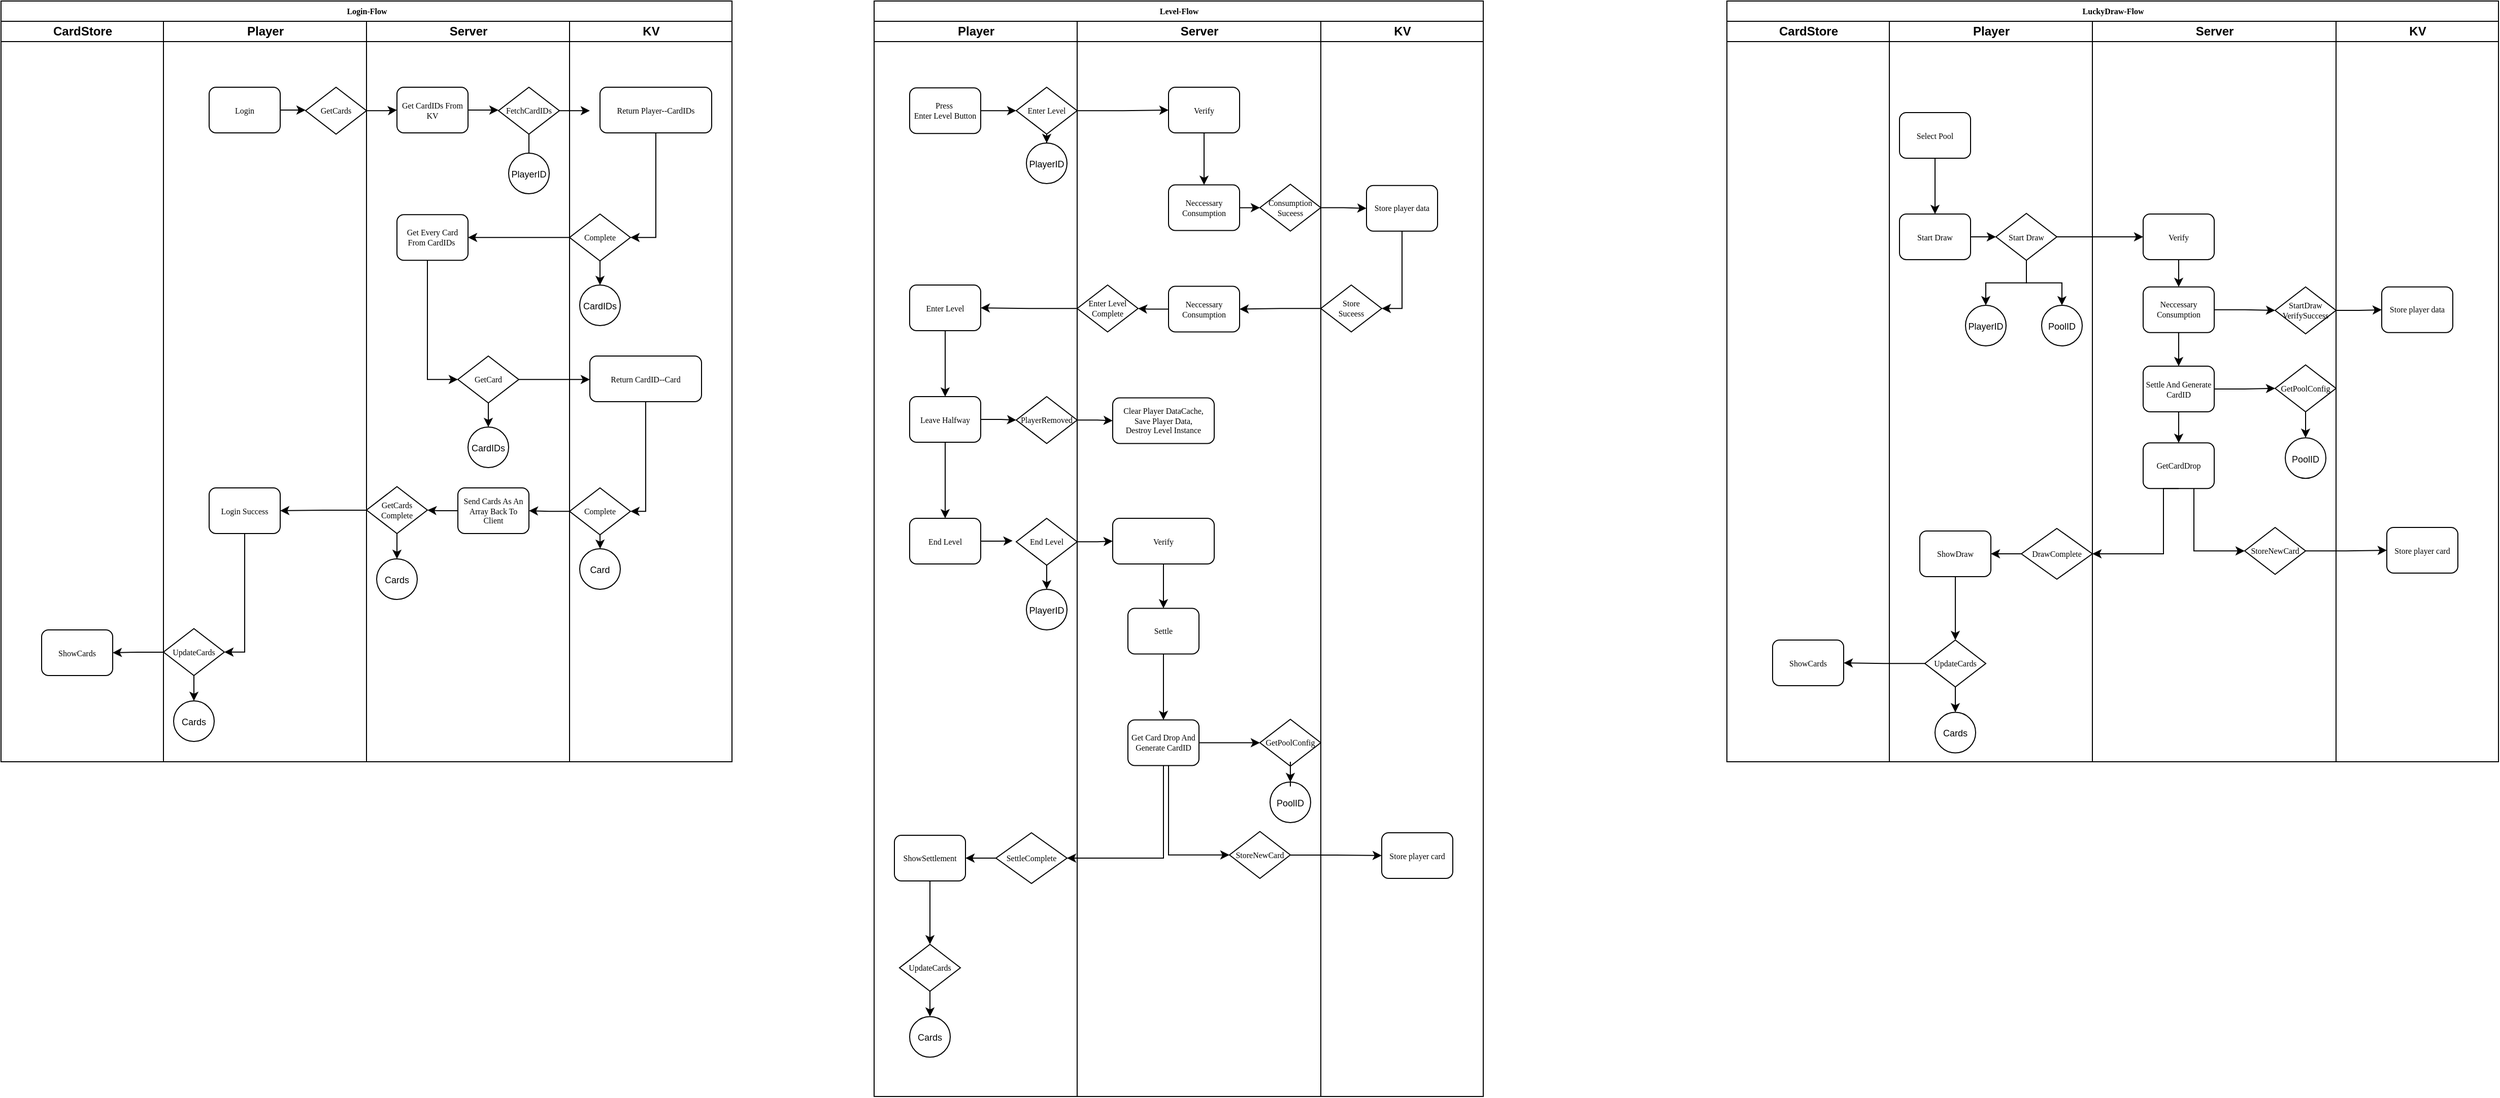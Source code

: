 <mxfile version="26.0.6">
  <diagram name="Page-1" id="74e2e168-ea6b-b213-b513-2b3c1d86103e">
    <mxGraphModel dx="1077" dy="588" grid="1" gridSize="10" guides="1" tooltips="1" connect="1" arrows="1" fold="1" page="1" pageScale="1" pageWidth="1100" pageHeight="850" background="none" math="0" shadow="0">
      <root>
        <mxCell id="0" />
        <mxCell id="1" parent="0" />
        <mxCell id="77e6c97f196da883-1" value="Login-Flow" style="swimlane;html=1;childLayout=stackLayout;startSize=20;rounded=0;shadow=0;labelBackgroundColor=none;strokeWidth=1;fontFamily=Verdana;fontSize=8;align=center;" parent="1" vertex="1">
          <mxGeometry x="60" y="60" width="720" height="750" as="geometry" />
        </mxCell>
        <mxCell id="77e6c97f196da883-2" value="CardStore" style="swimlane;startSize=20;fontColor=default;html=1;" parent="77e6c97f196da883-1" vertex="1">
          <mxGeometry y="20" width="160" height="730" as="geometry" />
        </mxCell>
        <mxCell id="I38uoZIhNBEOroFiXY-z-62" value="ShowCards" style="rounded=1;whiteSpace=wrap;html=1;shadow=0;labelBackgroundColor=none;strokeWidth=1;fontFamily=Verdana;fontSize=8;align=center;" parent="77e6c97f196da883-2" vertex="1">
          <mxGeometry x="40" y="600" width="70" height="45" as="geometry" />
        </mxCell>
        <mxCell id="77e6c97f196da883-3" value="Player" style="swimlane;html=1;startSize=20;" parent="77e6c97f196da883-1" vertex="1">
          <mxGeometry x="160" y="20" width="200" height="730" as="geometry" />
        </mxCell>
        <mxCell id="I38uoZIhNBEOroFiXY-z-10" value="Login" style="rounded=1;whiteSpace=wrap;html=1;shadow=0;labelBackgroundColor=none;strokeWidth=1;fontFamily=Verdana;fontSize=8;align=center;" parent="77e6c97f196da883-3" vertex="1">
          <mxGeometry x="45" y="65" width="70" height="45" as="geometry" />
        </mxCell>
        <mxCell id="I38uoZIhNBEOroFiXY-z-11" style="edgeStyle=orthogonalEdgeStyle;rounded=0;orthogonalLoop=1;jettySize=auto;html=1;entryX=0;entryY=0.5;entryDx=0;entryDy=0;exitX=1;exitY=0.5;exitDx=0;exitDy=0;" parent="77e6c97f196da883-3" source="I38uoZIhNBEOroFiXY-z-10" edge="1">
          <mxGeometry relative="1" as="geometry">
            <mxPoint x="140" y="87.21" as="targetPoint" />
            <mxPoint x="45" y="87.21" as="sourcePoint" />
          </mxGeometry>
        </mxCell>
        <mxCell id="I38uoZIhNBEOroFiXY-z-13" value="GetCards" style="rhombus;whiteSpace=wrap;html=1;rounded=0;shadow=0;labelBackgroundColor=none;strokeWidth=1;fontFamily=Verdana;fontSize=8;align=center;" parent="77e6c97f196da883-3" vertex="1">
          <mxGeometry x="140" y="65" width="60" height="46.25" as="geometry" />
        </mxCell>
        <mxCell id="I38uoZIhNBEOroFiXY-z-59" style="edgeStyle=orthogonalEdgeStyle;rounded=0;orthogonalLoop=1;jettySize=auto;html=1;entryX=1;entryY=0.5;entryDx=0;entryDy=0;" parent="77e6c97f196da883-3" source="I38uoZIhNBEOroFiXY-z-52" target="I38uoZIhNBEOroFiXY-z-58" edge="1">
          <mxGeometry relative="1" as="geometry" />
        </mxCell>
        <mxCell id="I38uoZIhNBEOroFiXY-z-52" value="Login Success" style="rounded=1;whiteSpace=wrap;html=1;shadow=0;labelBackgroundColor=none;strokeWidth=1;fontFamily=Verdana;fontSize=8;align=center;" parent="77e6c97f196da883-3" vertex="1">
          <mxGeometry x="45" y="460" width="70" height="45" as="geometry" />
        </mxCell>
        <mxCell id="I38uoZIhNBEOroFiXY-z-57" value="&lt;font style=&quot;font-size: 9px;&quot;&gt;Cards&lt;/font&gt;" style="ellipse;whiteSpace=wrap;html=1;aspect=fixed;" parent="77e6c97f196da883-3" vertex="1">
          <mxGeometry x="10" y="670" width="40" height="40" as="geometry" />
        </mxCell>
        <mxCell id="I38uoZIhNBEOroFiXY-z-60" style="edgeStyle=orthogonalEdgeStyle;rounded=0;orthogonalLoop=1;jettySize=auto;html=1;entryX=0.5;entryY=0;entryDx=0;entryDy=0;" parent="77e6c97f196da883-3" source="I38uoZIhNBEOroFiXY-z-58" target="I38uoZIhNBEOroFiXY-z-57" edge="1">
          <mxGeometry relative="1" as="geometry" />
        </mxCell>
        <mxCell id="I38uoZIhNBEOroFiXY-z-58" value="UpdateCards" style="rhombus;whiteSpace=wrap;html=1;rounded=0;shadow=0;labelBackgroundColor=none;strokeWidth=1;fontFamily=Verdana;fontSize=8;align=center;" parent="77e6c97f196da883-3" vertex="1">
          <mxGeometry y="598.75" width="60" height="46.25" as="geometry" />
        </mxCell>
        <mxCell id="77e6c97f196da883-4" value="Server" style="swimlane;html=1;startSize=20;" parent="77e6c97f196da883-1" vertex="1">
          <mxGeometry x="360" y="20" width="200" height="730" as="geometry" />
        </mxCell>
        <mxCell id="I38uoZIhNBEOroFiXY-z-16" style="edgeStyle=orthogonalEdgeStyle;rounded=0;orthogonalLoop=1;jettySize=auto;html=1;exitX=1;exitY=0.5;exitDx=0;exitDy=0;entryX=0;entryY=0.5;entryDx=0;entryDy=0;" parent="77e6c97f196da883-4" source="77e6c97f196da883-8" target="I38uoZIhNBEOroFiXY-z-17" edge="1">
          <mxGeometry relative="1" as="geometry">
            <mxPoint x="150" y="87.286" as="targetPoint" />
          </mxGeometry>
        </mxCell>
        <mxCell id="77e6c97f196da883-8" value="Get CardIDs From KV" style="rounded=1;whiteSpace=wrap;html=1;shadow=0;labelBackgroundColor=none;strokeWidth=1;fontFamily=Verdana;fontSize=8;align=center;" parent="77e6c97f196da883-4" vertex="1">
          <mxGeometry x="30" y="65" width="70" height="45" as="geometry" />
        </mxCell>
        <mxCell id="I38uoZIhNBEOroFiXY-z-18" style="edgeStyle=orthogonalEdgeStyle;rounded=0;orthogonalLoop=1;jettySize=auto;html=1;" parent="77e6c97f196da883-4" source="I38uoZIhNBEOroFiXY-z-17" edge="1">
          <mxGeometry relative="1" as="geometry">
            <mxPoint x="220" y="88.125" as="targetPoint" />
          </mxGeometry>
        </mxCell>
        <mxCell id="I38uoZIhNBEOroFiXY-z-25" style="edgeStyle=orthogonalEdgeStyle;rounded=0;orthogonalLoop=1;jettySize=auto;html=1;entryX=0.5;entryY=0;entryDx=0;entryDy=0;" parent="77e6c97f196da883-4" source="I38uoZIhNBEOroFiXY-z-17" target="I38uoZIhNBEOroFiXY-z-26" edge="1">
          <mxGeometry relative="1" as="geometry">
            <mxPoint x="160" y="140" as="targetPoint" />
            <Array as="points">
              <mxPoint x="160" y="140" />
            </Array>
          </mxGeometry>
        </mxCell>
        <mxCell id="I38uoZIhNBEOroFiXY-z-17" value="FetchCardIDs" style="rhombus;whiteSpace=wrap;html=1;rounded=0;shadow=0;labelBackgroundColor=none;strokeWidth=1;fontFamily=Verdana;fontSize=8;align=center;" parent="77e6c97f196da883-4" vertex="1">
          <mxGeometry x="130" y="65" width="60" height="46.25" as="geometry" />
        </mxCell>
        <mxCell id="I38uoZIhNBEOroFiXY-z-26" value="&lt;font style=&quot;font-size: 9px;&quot;&gt;PlayerID&lt;/font&gt;" style="ellipse;whiteSpace=wrap;html=1;aspect=fixed;" parent="77e6c97f196da883-4" vertex="1">
          <mxGeometry x="140" y="130" width="40" height="40" as="geometry" />
        </mxCell>
        <mxCell id="I38uoZIhNBEOroFiXY-z-32" style="edgeStyle=orthogonalEdgeStyle;rounded=0;orthogonalLoop=1;jettySize=auto;html=1;entryX=0;entryY=0.5;entryDx=0;entryDy=0;" parent="77e6c97f196da883-4" source="I38uoZIhNBEOroFiXY-z-28" target="I38uoZIhNBEOroFiXY-z-33" edge="1">
          <mxGeometry relative="1" as="geometry">
            <mxPoint x="60" y="310" as="targetPoint" />
            <Array as="points">
              <mxPoint x="60" y="353" />
            </Array>
          </mxGeometry>
        </mxCell>
        <mxCell id="I38uoZIhNBEOroFiXY-z-28" value="Get Every Card From CardIDs&amp;nbsp;" style="rounded=1;whiteSpace=wrap;html=1;shadow=0;labelBackgroundColor=none;strokeWidth=1;fontFamily=Verdana;fontSize=8;align=center;" parent="77e6c97f196da883-4" vertex="1">
          <mxGeometry x="30" y="190.63" width="70" height="45" as="geometry" />
        </mxCell>
        <mxCell id="I38uoZIhNBEOroFiXY-z-40" style="edgeStyle=orthogonalEdgeStyle;rounded=0;orthogonalLoop=1;jettySize=auto;html=1;" parent="77e6c97f196da883-4" source="I38uoZIhNBEOroFiXY-z-33" target="I38uoZIhNBEOroFiXY-z-34" edge="1">
          <mxGeometry relative="1" as="geometry" />
        </mxCell>
        <mxCell id="I38uoZIhNBEOroFiXY-z-41" style="edgeStyle=orthogonalEdgeStyle;rounded=0;orthogonalLoop=1;jettySize=auto;html=1;" parent="77e6c97f196da883-4" source="I38uoZIhNBEOroFiXY-z-33" edge="1">
          <mxGeometry relative="1" as="geometry">
            <mxPoint x="220" y="353.125" as="targetPoint" />
          </mxGeometry>
        </mxCell>
        <mxCell id="I38uoZIhNBEOroFiXY-z-33" value="GetCard" style="rhombus;whiteSpace=wrap;html=1;rounded=0;shadow=0;labelBackgroundColor=none;strokeWidth=1;fontFamily=Verdana;fontSize=8;align=center;" parent="77e6c97f196da883-4" vertex="1">
          <mxGeometry x="90" y="330" width="60" height="46.25" as="geometry" />
        </mxCell>
        <mxCell id="I38uoZIhNBEOroFiXY-z-34" value="&lt;font style=&quot;font-size: 9px;&quot;&gt;CardIDs&lt;/font&gt;" style="ellipse;whiteSpace=wrap;html=1;aspect=fixed;" parent="77e6c97f196da883-4" vertex="1">
          <mxGeometry x="100" y="400" width="40" height="40" as="geometry" />
        </mxCell>
        <mxCell id="I38uoZIhNBEOroFiXY-z-49" style="edgeStyle=orthogonalEdgeStyle;rounded=0;orthogonalLoop=1;jettySize=auto;html=1;entryX=1;entryY=0.5;entryDx=0;entryDy=0;" parent="77e6c97f196da883-4" source="I38uoZIhNBEOroFiXY-z-48" target="I38uoZIhNBEOroFiXY-z-50" edge="1">
          <mxGeometry relative="1" as="geometry">
            <mxPoint x="50" y="482.5" as="targetPoint" />
          </mxGeometry>
        </mxCell>
        <mxCell id="I38uoZIhNBEOroFiXY-z-48" value="Send Cards As An Array Back To Client" style="rounded=1;whiteSpace=wrap;html=1;shadow=0;labelBackgroundColor=none;strokeWidth=1;fontFamily=Verdana;fontSize=8;align=center;" parent="77e6c97f196da883-4" vertex="1">
          <mxGeometry x="90" y="460" width="70" height="45" as="geometry" />
        </mxCell>
        <mxCell id="I38uoZIhNBEOroFiXY-z-53" style="edgeStyle=orthogonalEdgeStyle;rounded=0;orthogonalLoop=1;jettySize=auto;html=1;" parent="77e6c97f196da883-4" source="I38uoZIhNBEOroFiXY-z-50" edge="1">
          <mxGeometry relative="1" as="geometry">
            <mxPoint x="30" y="530" as="targetPoint" />
          </mxGeometry>
        </mxCell>
        <mxCell id="I38uoZIhNBEOroFiXY-z-50" value="GetCards&lt;div&gt;Complete&lt;/div&gt;" style="rhombus;whiteSpace=wrap;html=1;rounded=0;shadow=0;labelBackgroundColor=none;strokeWidth=1;fontFamily=Verdana;fontSize=8;align=center;" parent="77e6c97f196da883-4" vertex="1">
          <mxGeometry y="458.75" width="60" height="46.25" as="geometry" />
        </mxCell>
        <mxCell id="I38uoZIhNBEOroFiXY-z-55" value="&lt;font style=&quot;font-size: 9px;&quot;&gt;Cards&lt;/font&gt;" style="ellipse;whiteSpace=wrap;html=1;aspect=fixed;" parent="77e6c97f196da883-4" vertex="1">
          <mxGeometry x="10" y="530" width="40" height="40" as="geometry" />
        </mxCell>
        <mxCell id="77e6c97f196da883-5" value="KV" style="swimlane;html=1;startSize=20;" parent="77e6c97f196da883-1" vertex="1">
          <mxGeometry x="560" y="20" width="160" height="730" as="geometry" />
        </mxCell>
        <mxCell id="I38uoZIhNBEOroFiXY-z-23" style="edgeStyle=orthogonalEdgeStyle;rounded=0;orthogonalLoop=1;jettySize=auto;html=1;entryX=1;entryY=0.5;entryDx=0;entryDy=0;" parent="77e6c97f196da883-5" source="I38uoZIhNBEOroFiXY-z-19" target="I38uoZIhNBEOroFiXY-z-22" edge="1">
          <mxGeometry relative="1" as="geometry" />
        </mxCell>
        <mxCell id="I38uoZIhNBEOroFiXY-z-19" value="Return Player--CardIDs" style="rounded=1;whiteSpace=wrap;html=1;shadow=0;labelBackgroundColor=none;strokeWidth=1;fontFamily=Verdana;fontSize=8;align=center;" parent="77e6c97f196da883-5" vertex="1">
          <mxGeometry x="30" y="65" width="110" height="45" as="geometry" />
        </mxCell>
        <mxCell id="I38uoZIhNBEOroFiXY-z-31" style="edgeStyle=orthogonalEdgeStyle;rounded=0;orthogonalLoop=1;jettySize=auto;html=1;entryX=0.5;entryY=0;entryDx=0;entryDy=0;" parent="77e6c97f196da883-5" source="I38uoZIhNBEOroFiXY-z-22" target="I38uoZIhNBEOroFiXY-z-30" edge="1">
          <mxGeometry relative="1" as="geometry" />
        </mxCell>
        <mxCell id="I38uoZIhNBEOroFiXY-z-22" value="Complete" style="rhombus;whiteSpace=wrap;html=1;rounded=0;shadow=0;labelBackgroundColor=none;strokeWidth=1;fontFamily=Verdana;fontSize=8;align=center;" parent="77e6c97f196da883-5" vertex="1">
          <mxGeometry y="190" width="60" height="46.25" as="geometry" />
        </mxCell>
        <mxCell id="I38uoZIhNBEOroFiXY-z-30" value="&lt;font style=&quot;font-size: 9px;&quot;&gt;CardIDs&lt;/font&gt;" style="ellipse;whiteSpace=wrap;html=1;aspect=fixed;" parent="77e6c97f196da883-5" vertex="1">
          <mxGeometry x="10" y="260" width="40" height="40" as="geometry" />
        </mxCell>
        <mxCell id="I38uoZIhNBEOroFiXY-z-43" style="edgeStyle=orthogonalEdgeStyle;rounded=0;orthogonalLoop=1;jettySize=auto;html=1;entryX=1;entryY=0.5;entryDx=0;entryDy=0;" parent="77e6c97f196da883-5" source="I38uoZIhNBEOroFiXY-z-42" target="I38uoZIhNBEOroFiXY-z-44" edge="1">
          <mxGeometry relative="1" as="geometry">
            <mxPoint x="75" y="490" as="targetPoint" />
            <Array as="points">
              <mxPoint x="75" y="483" />
            </Array>
          </mxGeometry>
        </mxCell>
        <mxCell id="I38uoZIhNBEOroFiXY-z-42" value="Return CardID--Card" style="rounded=1;whiteSpace=wrap;html=1;shadow=0;labelBackgroundColor=none;strokeWidth=1;fontFamily=Verdana;fontSize=8;align=center;" parent="77e6c97f196da883-5" vertex="1">
          <mxGeometry x="20" y="330" width="110" height="45" as="geometry" />
        </mxCell>
        <mxCell id="I38uoZIhNBEOroFiXY-z-45" style="edgeStyle=orthogonalEdgeStyle;rounded=0;orthogonalLoop=1;jettySize=auto;html=1;exitX=0.5;exitY=1;exitDx=0;exitDy=0;" parent="77e6c97f196da883-5" source="I38uoZIhNBEOroFiXY-z-44" edge="1">
          <mxGeometry relative="1" as="geometry">
            <mxPoint x="30.143" y="520" as="targetPoint" />
          </mxGeometry>
        </mxCell>
        <mxCell id="I38uoZIhNBEOroFiXY-z-44" value="Complete" style="rhombus;whiteSpace=wrap;html=1;rounded=0;shadow=0;labelBackgroundColor=none;strokeWidth=1;fontFamily=Verdana;fontSize=8;align=center;" parent="77e6c97f196da883-5" vertex="1">
          <mxGeometry y="460" width="60" height="46.25" as="geometry" />
        </mxCell>
        <mxCell id="I38uoZIhNBEOroFiXY-z-46" value="&lt;font style=&quot;font-size: 9px;&quot;&gt;Card&lt;/font&gt;" style="ellipse;whiteSpace=wrap;html=1;aspect=fixed;" parent="77e6c97f196da883-5" vertex="1">
          <mxGeometry x="10" y="520" width="40" height="40" as="geometry" />
        </mxCell>
        <mxCell id="I38uoZIhNBEOroFiXY-z-14" style="edgeStyle=orthogonalEdgeStyle;rounded=0;orthogonalLoop=1;jettySize=auto;html=1;entryX=0;entryY=0.5;entryDx=0;entryDy=0;" parent="77e6c97f196da883-1" source="I38uoZIhNBEOroFiXY-z-13" target="77e6c97f196da883-8" edge="1">
          <mxGeometry relative="1" as="geometry" />
        </mxCell>
        <mxCell id="I38uoZIhNBEOroFiXY-z-29" style="edgeStyle=orthogonalEdgeStyle;rounded=0;orthogonalLoop=1;jettySize=auto;html=1;entryX=1;entryY=0.5;entryDx=0;entryDy=0;" parent="77e6c97f196da883-1" source="I38uoZIhNBEOroFiXY-z-22" target="I38uoZIhNBEOroFiXY-z-28" edge="1">
          <mxGeometry relative="1" as="geometry" />
        </mxCell>
        <mxCell id="I38uoZIhNBEOroFiXY-z-47" style="edgeStyle=orthogonalEdgeStyle;rounded=0;orthogonalLoop=1;jettySize=auto;html=1;entryX=1;entryY=0.5;entryDx=0;entryDy=0;" parent="77e6c97f196da883-1" source="I38uoZIhNBEOroFiXY-z-44" target="I38uoZIhNBEOroFiXY-z-48" edge="1">
          <mxGeometry relative="1" as="geometry">
            <mxPoint x="520" y="503" as="targetPoint" />
          </mxGeometry>
        </mxCell>
        <mxCell id="I38uoZIhNBEOroFiXY-z-51" style="edgeStyle=orthogonalEdgeStyle;rounded=0;orthogonalLoop=1;jettySize=auto;html=1;entryX=1;entryY=0.5;entryDx=0;entryDy=0;" parent="77e6c97f196da883-1" source="I38uoZIhNBEOroFiXY-z-50" target="I38uoZIhNBEOroFiXY-z-52" edge="1">
          <mxGeometry relative="1" as="geometry">
            <mxPoint x="280" y="501.875" as="targetPoint" />
          </mxGeometry>
        </mxCell>
        <mxCell id="I38uoZIhNBEOroFiXY-z-64" style="edgeStyle=orthogonalEdgeStyle;rounded=0;orthogonalLoop=1;jettySize=auto;html=1;entryX=1;entryY=0.5;entryDx=0;entryDy=0;" parent="77e6c97f196da883-1" source="I38uoZIhNBEOroFiXY-z-58" target="I38uoZIhNBEOroFiXY-z-62" edge="1">
          <mxGeometry relative="1" as="geometry" />
        </mxCell>
        <mxCell id="I38uoZIhNBEOroFiXY-z-147" value="Level-Flow" style="swimlane;html=1;childLayout=stackLayout;startSize=20;rounded=0;shadow=0;labelBackgroundColor=none;strokeWidth=1;fontFamily=Verdana;fontSize=8;align=center;" parent="1" vertex="1">
          <mxGeometry x="920" y="60" width="600" height="1080" as="geometry" />
        </mxCell>
        <mxCell id="I38uoZIhNBEOroFiXY-z-150" value="Player" style="swimlane;html=1;startSize=20;" parent="I38uoZIhNBEOroFiXY-z-147" vertex="1">
          <mxGeometry y="20" width="200" height="1060" as="geometry" />
        </mxCell>
        <mxCell id="I38uoZIhNBEOroFiXY-z-151" value="Press&amp;nbsp;&lt;div&gt;Enter Level Button&lt;/div&gt;" style="rounded=1;whiteSpace=wrap;html=1;shadow=0;labelBackgroundColor=none;strokeWidth=1;fontFamily=Verdana;fontSize=8;align=center;" parent="I38uoZIhNBEOroFiXY-z-150" vertex="1">
          <mxGeometry x="35" y="65.63" width="70" height="45" as="geometry" />
        </mxCell>
        <mxCell id="I38uoZIhNBEOroFiXY-z-152" style="edgeStyle=orthogonalEdgeStyle;rounded=0;orthogonalLoop=1;jettySize=auto;html=1;entryX=0;entryY=0.5;entryDx=0;entryDy=0;exitX=1;exitY=0.5;exitDx=0;exitDy=0;" parent="I38uoZIhNBEOroFiXY-z-150" source="I38uoZIhNBEOroFiXY-z-151" edge="1">
          <mxGeometry relative="1" as="geometry">
            <mxPoint x="140" y="87.21" as="targetPoint" />
            <mxPoint x="45" y="87.21" as="sourcePoint" />
          </mxGeometry>
        </mxCell>
        <mxCell id="I38uoZIhNBEOroFiXY-z-153" style="edgeStyle=orthogonalEdgeStyle;rounded=0;orthogonalLoop=1;jettySize=auto;html=1;entryX=0.5;entryY=0;entryDx=0;entryDy=0;" parent="I38uoZIhNBEOroFiXY-z-150" source="I38uoZIhNBEOroFiXY-z-154" target="I38uoZIhNBEOroFiXY-z-160" edge="1">
          <mxGeometry relative="1" as="geometry" />
        </mxCell>
        <mxCell id="I38uoZIhNBEOroFiXY-z-154" value="Enter Level" style="rhombus;whiteSpace=wrap;html=1;rounded=0;shadow=0;labelBackgroundColor=none;strokeWidth=1;fontFamily=Verdana;fontSize=8;align=center;" parent="I38uoZIhNBEOroFiXY-z-150" vertex="1">
          <mxGeometry x="140" y="65" width="60" height="46.25" as="geometry" />
        </mxCell>
        <mxCell id="I38uoZIhNBEOroFiXY-z-160" value="&lt;font style=&quot;font-size: 9px;&quot;&gt;PlayerID&lt;/font&gt;" style="ellipse;whiteSpace=wrap;html=1;aspect=fixed;" parent="I38uoZIhNBEOroFiXY-z-150" vertex="1">
          <mxGeometry x="150" y="120" width="40" height="40" as="geometry" />
        </mxCell>
        <mxCell id="I38uoZIhNBEOroFiXY-z-201" style="edgeStyle=orthogonalEdgeStyle;rounded=0;orthogonalLoop=1;jettySize=auto;html=1;entryX=1;entryY=0.5;entryDx=0;entryDy=0;" parent="I38uoZIhNBEOroFiXY-z-150" source="I38uoZIhNBEOroFiXY-z-199" target="I38uoZIhNBEOroFiXY-z-202" edge="1">
          <mxGeometry relative="1" as="geometry">
            <mxPoint x="90" y="715" as="targetPoint" />
          </mxGeometry>
        </mxCell>
        <mxCell id="I38uoZIhNBEOroFiXY-z-199" value="SettleComplete" style="rhombus;whiteSpace=wrap;html=1;rounded=0;shadow=0;labelBackgroundColor=none;strokeWidth=1;fontFamily=Verdana;fontSize=8;align=center;" parent="I38uoZIhNBEOroFiXY-z-150" vertex="1">
          <mxGeometry x="120" y="800" width="70" height="50" as="geometry" />
        </mxCell>
        <mxCell id="I38uoZIhNBEOroFiXY-z-225" style="edgeStyle=orthogonalEdgeStyle;rounded=0;orthogonalLoop=1;jettySize=auto;html=1;entryX=0.5;entryY=0;entryDx=0;entryDy=0;" parent="I38uoZIhNBEOroFiXY-z-150" source="I38uoZIhNBEOroFiXY-z-202" target="I38uoZIhNBEOroFiXY-z-236" edge="1">
          <mxGeometry relative="1" as="geometry">
            <mxPoint x="60.67" y="911.98" as="targetPoint" />
          </mxGeometry>
        </mxCell>
        <mxCell id="I38uoZIhNBEOroFiXY-z-202" value="ShowSettlement" style="rounded=1;whiteSpace=wrap;html=1;shadow=0;labelBackgroundColor=none;strokeWidth=1;fontFamily=Verdana;fontSize=8;align=center;" parent="I38uoZIhNBEOroFiXY-z-150" vertex="1">
          <mxGeometry x="20" y="802.5" width="70" height="45" as="geometry" />
        </mxCell>
        <mxCell id="I38uoZIhNBEOroFiXY-z-234" value="&lt;font style=&quot;font-size: 9px;&quot;&gt;Cards&lt;/font&gt;" style="ellipse;whiteSpace=wrap;html=1;aspect=fixed;" parent="I38uoZIhNBEOroFiXY-z-150" vertex="1">
          <mxGeometry x="35" y="981.25" width="40" height="40" as="geometry" />
        </mxCell>
        <mxCell id="I38uoZIhNBEOroFiXY-z-235" style="edgeStyle=orthogonalEdgeStyle;rounded=0;orthogonalLoop=1;jettySize=auto;html=1;entryX=0.5;entryY=0;entryDx=0;entryDy=0;" parent="I38uoZIhNBEOroFiXY-z-150" source="I38uoZIhNBEOroFiXY-z-236" target="I38uoZIhNBEOroFiXY-z-234" edge="1">
          <mxGeometry relative="1" as="geometry" />
        </mxCell>
        <mxCell id="I38uoZIhNBEOroFiXY-z-236" value="UpdateCards" style="rhombus;whiteSpace=wrap;html=1;rounded=0;shadow=0;labelBackgroundColor=none;strokeWidth=1;fontFamily=Verdana;fontSize=8;align=center;" parent="I38uoZIhNBEOroFiXY-z-150" vertex="1">
          <mxGeometry x="25" y="910" width="60" height="46.25" as="geometry" />
        </mxCell>
        <mxCell id="I38uoZIhNBEOroFiXY-z-173" value="End Level" style="rounded=1;whiteSpace=wrap;html=1;shadow=0;labelBackgroundColor=none;strokeWidth=1;fontFamily=Verdana;fontSize=8;align=center;" parent="I38uoZIhNBEOroFiXY-z-150" vertex="1">
          <mxGeometry x="35" y="490" width="70" height="45" as="geometry" />
        </mxCell>
        <mxCell id="I38uoZIhNBEOroFiXY-z-174" style="edgeStyle=orthogonalEdgeStyle;rounded=0;orthogonalLoop=1;jettySize=auto;html=1;entryX=0.5;entryY=0;entryDx=0;entryDy=0;" parent="I38uoZIhNBEOroFiXY-z-150" source="I38uoZIhNBEOroFiXY-z-175" target="I38uoZIhNBEOroFiXY-z-176" edge="1">
          <mxGeometry relative="1" as="geometry" />
        </mxCell>
        <mxCell id="I38uoZIhNBEOroFiXY-z-175" value="End Level" style="rhombus;whiteSpace=wrap;html=1;rounded=0;shadow=0;labelBackgroundColor=none;strokeWidth=1;fontFamily=Verdana;fontSize=8;align=center;" parent="I38uoZIhNBEOroFiXY-z-150" vertex="1">
          <mxGeometry x="140" y="490" width="60" height="46.25" as="geometry" />
        </mxCell>
        <mxCell id="I38uoZIhNBEOroFiXY-z-176" value="&lt;font style=&quot;font-size: 9px;&quot;&gt;PlayerID&lt;/font&gt;" style="ellipse;whiteSpace=wrap;html=1;aspect=fixed;" parent="I38uoZIhNBEOroFiXY-z-150" vertex="1">
          <mxGeometry x="150" y="560" width="40" height="40" as="geometry" />
        </mxCell>
        <mxCell id="I38uoZIhNBEOroFiXY-z-177" style="edgeStyle=orthogonalEdgeStyle;rounded=0;orthogonalLoop=1;jettySize=auto;html=1;entryX=-0.06;entryY=0.478;entryDx=0;entryDy=0;entryPerimeter=0;" parent="I38uoZIhNBEOroFiXY-z-150" source="I38uoZIhNBEOroFiXY-z-173" target="I38uoZIhNBEOroFiXY-z-175" edge="1">
          <mxGeometry relative="1" as="geometry" />
        </mxCell>
        <mxCell id="D0HEchOp2uFlRMcZAwUu-11" style="edgeStyle=orthogonalEdgeStyle;rounded=0;orthogonalLoop=1;jettySize=auto;html=1;entryX=0.5;entryY=0;entryDx=0;entryDy=0;" parent="I38uoZIhNBEOroFiXY-z-150" source="D0HEchOp2uFlRMcZAwUu-7" target="D0HEchOp2uFlRMcZAwUu-10" edge="1">
          <mxGeometry relative="1" as="geometry" />
        </mxCell>
        <mxCell id="D0HEchOp2uFlRMcZAwUu-7" value="Enter Level" style="rounded=1;whiteSpace=wrap;html=1;shadow=0;labelBackgroundColor=none;strokeWidth=1;fontFamily=Verdana;fontSize=8;align=center;" parent="I38uoZIhNBEOroFiXY-z-150" vertex="1">
          <mxGeometry x="35" y="260" width="70" height="45" as="geometry" />
        </mxCell>
        <mxCell id="D0HEchOp2uFlRMcZAwUu-12" style="edgeStyle=orthogonalEdgeStyle;rounded=0;orthogonalLoop=1;jettySize=auto;html=1;entryX=0.5;entryY=0;entryDx=0;entryDy=0;" parent="I38uoZIhNBEOroFiXY-z-150" source="D0HEchOp2uFlRMcZAwUu-10" target="I38uoZIhNBEOroFiXY-z-173" edge="1">
          <mxGeometry relative="1" as="geometry" />
        </mxCell>
        <mxCell id="D0HEchOp2uFlRMcZAwUu-15" style="edgeStyle=orthogonalEdgeStyle;rounded=0;orthogonalLoop=1;jettySize=auto;html=1;entryX=0;entryY=0.5;entryDx=0;entryDy=0;" parent="I38uoZIhNBEOroFiXY-z-150" source="D0HEchOp2uFlRMcZAwUu-10" target="D0HEchOp2uFlRMcZAwUu-14" edge="1">
          <mxGeometry relative="1" as="geometry" />
        </mxCell>
        <mxCell id="D0HEchOp2uFlRMcZAwUu-10" value="Leave Halfway" style="rounded=1;whiteSpace=wrap;html=1;shadow=0;labelBackgroundColor=none;strokeWidth=1;fontFamily=Verdana;fontSize=8;align=center;" parent="I38uoZIhNBEOroFiXY-z-150" vertex="1">
          <mxGeometry x="35" y="370" width="70" height="45" as="geometry" />
        </mxCell>
        <mxCell id="D0HEchOp2uFlRMcZAwUu-14" value="PlayerRemoved" style="rhombus;whiteSpace=wrap;html=1;rounded=0;shadow=0;labelBackgroundColor=none;strokeWidth=1;fontFamily=Verdana;fontSize=8;align=center;" parent="I38uoZIhNBEOroFiXY-z-150" vertex="1">
          <mxGeometry x="140" y="370" width="60" height="46.25" as="geometry" />
        </mxCell>
        <mxCell id="I38uoZIhNBEOroFiXY-z-161" value="Server" style="swimlane;html=1;startSize=20;" parent="I38uoZIhNBEOroFiXY-z-147" vertex="1">
          <mxGeometry x="200" y="20" width="240" height="1060" as="geometry" />
        </mxCell>
        <mxCell id="I38uoZIhNBEOroFiXY-z-197" style="edgeStyle=orthogonalEdgeStyle;rounded=0;orthogonalLoop=1;jettySize=auto;html=1;entryX=0.5;entryY=0;entryDx=0;entryDy=0;" parent="I38uoZIhNBEOroFiXY-z-161" source="I38uoZIhNBEOroFiXY-z-178" target="I38uoZIhNBEOroFiXY-z-182" edge="1">
          <mxGeometry relative="1" as="geometry">
            <mxPoint x="105" y="568.75" as="targetPoint" />
          </mxGeometry>
        </mxCell>
        <mxCell id="I38uoZIhNBEOroFiXY-z-178" value="Verify" style="rounded=1;whiteSpace=wrap;html=1;shadow=0;labelBackgroundColor=none;strokeWidth=1;fontFamily=Verdana;fontSize=8;align=center;" parent="I38uoZIhNBEOroFiXY-z-161" vertex="1">
          <mxGeometry x="35" y="490" width="100" height="45" as="geometry" />
        </mxCell>
        <mxCell id="I38uoZIhNBEOroFiXY-z-221" style="edgeStyle=orthogonalEdgeStyle;rounded=0;orthogonalLoop=1;jettySize=auto;html=1;entryX=0.5;entryY=0;entryDx=0;entryDy=0;" parent="I38uoZIhNBEOroFiXY-z-161" source="I38uoZIhNBEOroFiXY-z-182" target="I38uoZIhNBEOroFiXY-z-220" edge="1">
          <mxGeometry relative="1" as="geometry" />
        </mxCell>
        <mxCell id="I38uoZIhNBEOroFiXY-z-182" value="Settle" style="rounded=1;whiteSpace=wrap;html=1;shadow=0;labelBackgroundColor=none;strokeWidth=1;fontFamily=Verdana;fontSize=8;align=center;" parent="I38uoZIhNBEOroFiXY-z-161" vertex="1">
          <mxGeometry x="50" y="578.75" width="70" height="45" as="geometry" />
        </mxCell>
        <mxCell id="I38uoZIhNBEOroFiXY-z-205" value="StoreNewCard" style="rhombus;whiteSpace=wrap;html=1;rounded=0;shadow=0;labelBackgroundColor=none;strokeWidth=1;fontFamily=Verdana;fontSize=8;align=center;" parent="I38uoZIhNBEOroFiXY-z-161" vertex="1">
          <mxGeometry x="150" y="798.75" width="60" height="46.25" as="geometry" />
        </mxCell>
        <mxCell id="I38uoZIhNBEOroFiXY-z-208" value="GetPoolConfig" style="rhombus;whiteSpace=wrap;html=1;rounded=0;shadow=0;labelBackgroundColor=none;strokeWidth=1;fontFamily=Verdana;fontSize=8;align=center;" parent="I38uoZIhNBEOroFiXY-z-161" vertex="1">
          <mxGeometry x="180" y="688.12" width="60" height="46.25" as="geometry" />
        </mxCell>
        <mxCell id="I38uoZIhNBEOroFiXY-z-210" value="&lt;font style=&quot;font-size: 9px;&quot;&gt;PoolID&lt;/font&gt;" style="ellipse;whiteSpace=wrap;html=1;aspect=fixed;" parent="I38uoZIhNBEOroFiXY-z-161" vertex="1">
          <mxGeometry x="190" y="750" width="40" height="40" as="geometry" />
        </mxCell>
        <mxCell id="I38uoZIhNBEOroFiXY-z-211" style="edgeStyle=orthogonalEdgeStyle;rounded=0;orthogonalLoop=1;jettySize=auto;html=1;entryX=0.5;entryY=0;entryDx=0;entryDy=0;" parent="I38uoZIhNBEOroFiXY-z-161" source="I38uoZIhNBEOroFiXY-z-208" target="I38uoZIhNBEOroFiXY-z-210" edge="1">
          <mxGeometry relative="1" as="geometry" />
        </mxCell>
        <mxCell id="I38uoZIhNBEOroFiXY-z-222" style="edgeStyle=orthogonalEdgeStyle;rounded=0;orthogonalLoop=1;jettySize=auto;html=1;entryX=0;entryY=0.5;entryDx=0;entryDy=0;" parent="I38uoZIhNBEOroFiXY-z-161" source="I38uoZIhNBEOroFiXY-z-220" target="I38uoZIhNBEOroFiXY-z-205" edge="1">
          <mxGeometry relative="1" as="geometry">
            <Array as="points">
              <mxPoint x="90" y="821.75" />
            </Array>
          </mxGeometry>
        </mxCell>
        <mxCell id="D0HEchOp2uFlRMcZAwUu-29" style="edgeStyle=orthogonalEdgeStyle;rounded=0;orthogonalLoop=1;jettySize=auto;html=1;entryX=0;entryY=0.5;entryDx=0;entryDy=0;" parent="I38uoZIhNBEOroFiXY-z-161" source="I38uoZIhNBEOroFiXY-z-220" target="I38uoZIhNBEOroFiXY-z-208" edge="1">
          <mxGeometry relative="1" as="geometry" />
        </mxCell>
        <mxCell id="I38uoZIhNBEOroFiXY-z-220" value="Get Card Drop And Generate CardID" style="rounded=1;whiteSpace=wrap;html=1;shadow=0;labelBackgroundColor=none;strokeWidth=1;fontFamily=Verdana;fontSize=8;align=center;" parent="I38uoZIhNBEOroFiXY-z-161" vertex="1">
          <mxGeometry x="50" y="688.75" width="70" height="45" as="geometry" />
        </mxCell>
        <mxCell id="D0HEchOp2uFlRMcZAwUu-20" style="edgeStyle=orthogonalEdgeStyle;rounded=0;orthogonalLoop=1;jettySize=auto;html=1;entryX=0.5;entryY=0;entryDx=0;entryDy=0;" parent="I38uoZIhNBEOroFiXY-z-161" source="D0HEchOp2uFlRMcZAwUu-2" target="D0HEchOp2uFlRMcZAwUu-18" edge="1">
          <mxGeometry relative="1" as="geometry" />
        </mxCell>
        <mxCell id="D0HEchOp2uFlRMcZAwUu-2" value="Verify" style="rounded=1;whiteSpace=wrap;html=1;shadow=0;labelBackgroundColor=none;strokeWidth=1;fontFamily=Verdana;fontSize=8;align=center;" parent="I38uoZIhNBEOroFiXY-z-161" vertex="1">
          <mxGeometry x="90" y="65" width="70" height="45" as="geometry" />
        </mxCell>
        <mxCell id="D0HEchOp2uFlRMcZAwUu-4" value="Enter Level Complete" style="rhombus;whiteSpace=wrap;html=1;rounded=0;shadow=0;labelBackgroundColor=none;strokeWidth=1;fontFamily=Verdana;fontSize=8;align=center;" parent="I38uoZIhNBEOroFiXY-z-161" vertex="1">
          <mxGeometry y="260" width="60" height="46.25" as="geometry" />
        </mxCell>
        <mxCell id="D0HEchOp2uFlRMcZAwUu-16" value="Clear Player DataCache,&lt;div&gt;Save Player Data,&lt;/div&gt;&lt;div&gt;Destroy Level Instance&lt;/div&gt;" style="rounded=1;whiteSpace=wrap;html=1;shadow=0;labelBackgroundColor=none;strokeWidth=1;fontFamily=Verdana;fontSize=8;align=center;" parent="I38uoZIhNBEOroFiXY-z-161" vertex="1">
          <mxGeometry x="35" y="371.25" width="100" height="45" as="geometry" />
        </mxCell>
        <mxCell id="D0HEchOp2uFlRMcZAwUu-25" style="edgeStyle=orthogonalEdgeStyle;rounded=0;orthogonalLoop=1;jettySize=auto;html=1;entryX=0;entryY=0.5;entryDx=0;entryDy=0;" parent="I38uoZIhNBEOroFiXY-z-161" source="D0HEchOp2uFlRMcZAwUu-18" target="D0HEchOp2uFlRMcZAwUu-24" edge="1">
          <mxGeometry relative="1" as="geometry" />
        </mxCell>
        <mxCell id="D0HEchOp2uFlRMcZAwUu-18" value="Neccessary Consumption" style="rounded=1;whiteSpace=wrap;html=1;shadow=0;labelBackgroundColor=none;strokeWidth=1;fontFamily=Verdana;fontSize=8;align=center;" parent="I38uoZIhNBEOroFiXY-z-161" vertex="1">
          <mxGeometry x="90" y="161.25" width="70" height="45" as="geometry" />
        </mxCell>
        <mxCell id="D0HEchOp2uFlRMcZAwUu-24" value="&lt;span style=&quot;background-color: transparent; color: light-dark(rgb(0, 0, 0), rgb(255, 255, 255));&quot;&gt;Consumption&lt;/span&gt;&lt;div&gt;&lt;span style=&quot;background-color: transparent; color: light-dark(rgb(0, 0, 0), rgb(255, 255, 255));&quot;&gt;Suceess&lt;/span&gt;&lt;/div&gt;" style="rhombus;whiteSpace=wrap;html=1;rounded=0;shadow=0;labelBackgroundColor=none;strokeWidth=1;fontFamily=Verdana;fontSize=8;align=center;" parent="I38uoZIhNBEOroFiXY-z-161" vertex="1">
          <mxGeometry x="180" y="160.62" width="60" height="46.25" as="geometry" />
        </mxCell>
        <mxCell id="V88XMunbEEajlaaTa_F--6" style="edgeStyle=orthogonalEdgeStyle;rounded=0;orthogonalLoop=1;jettySize=auto;html=1;entryX=1;entryY=0.5;entryDx=0;entryDy=0;" edge="1" parent="I38uoZIhNBEOroFiXY-z-161" source="V88XMunbEEajlaaTa_F--4" target="D0HEchOp2uFlRMcZAwUu-4">
          <mxGeometry relative="1" as="geometry" />
        </mxCell>
        <mxCell id="V88XMunbEEajlaaTa_F--4" value="Neccessary Consumption" style="rounded=1;whiteSpace=wrap;html=1;shadow=0;labelBackgroundColor=none;strokeWidth=1;fontFamily=Verdana;fontSize=8;align=center;" vertex="1" parent="I38uoZIhNBEOroFiXY-z-161">
          <mxGeometry x="90" y="261.25" width="70" height="45" as="geometry" />
        </mxCell>
        <mxCell id="I38uoZIhNBEOroFiXY-z-180" value="KV" style="swimlane;html=1;startSize=20;" parent="I38uoZIhNBEOroFiXY-z-147" vertex="1">
          <mxGeometry x="440" y="20" width="160" height="1060" as="geometry" />
        </mxCell>
        <mxCell id="I38uoZIhNBEOroFiXY-z-232" value="Store player card" style="rounded=1;whiteSpace=wrap;html=1;shadow=0;labelBackgroundColor=none;strokeWidth=1;fontFamily=Verdana;fontSize=8;align=center;" parent="I38uoZIhNBEOroFiXY-z-180" vertex="1">
          <mxGeometry x="60" y="800" width="70" height="45" as="geometry" />
        </mxCell>
        <mxCell id="V88XMunbEEajlaaTa_F--3" style="edgeStyle=orthogonalEdgeStyle;rounded=0;orthogonalLoop=1;jettySize=auto;html=1;entryX=1;entryY=0.5;entryDx=0;entryDy=0;" edge="1" parent="I38uoZIhNBEOroFiXY-z-180" source="D0HEchOp2uFlRMcZAwUu-26" target="V88XMunbEEajlaaTa_F--2">
          <mxGeometry relative="1" as="geometry" />
        </mxCell>
        <mxCell id="D0HEchOp2uFlRMcZAwUu-26" value="Store player data" style="rounded=1;whiteSpace=wrap;html=1;shadow=0;labelBackgroundColor=none;strokeWidth=1;fontFamily=Verdana;fontSize=8;align=center;" parent="I38uoZIhNBEOroFiXY-z-180" vertex="1">
          <mxGeometry x="45" y="161.87" width="70" height="45" as="geometry" />
        </mxCell>
        <mxCell id="V88XMunbEEajlaaTa_F--2" value="Store&lt;br&gt;&lt;div&gt;&lt;span style=&quot;background-color: transparent; color: light-dark(rgb(0, 0, 0), rgb(255, 255, 255));&quot;&gt;Suceess&lt;/span&gt;&lt;/div&gt;" style="rhombus;whiteSpace=wrap;html=1;rounded=0;shadow=0;labelBackgroundColor=none;strokeWidth=1;fontFamily=Verdana;fontSize=8;align=center;" vertex="1" parent="I38uoZIhNBEOroFiXY-z-180">
          <mxGeometry y="260" width="60" height="46.25" as="geometry" />
        </mxCell>
        <mxCell id="I38uoZIhNBEOroFiXY-z-230" style="edgeStyle=orthogonalEdgeStyle;rounded=0;orthogonalLoop=1;jettySize=auto;html=1;entryX=1;entryY=0.5;entryDx=0;entryDy=0;exitX=0.5;exitY=1;exitDx=0;exitDy=0;" parent="I38uoZIhNBEOroFiXY-z-147" source="I38uoZIhNBEOroFiXY-z-220" target="I38uoZIhNBEOroFiXY-z-199" edge="1">
          <mxGeometry relative="1" as="geometry" />
        </mxCell>
        <mxCell id="I38uoZIhNBEOroFiXY-z-231" style="edgeStyle=orthogonalEdgeStyle;rounded=0;orthogonalLoop=1;jettySize=auto;html=1;entryX=0;entryY=0.5;entryDx=0;entryDy=0;" parent="I38uoZIhNBEOroFiXY-z-147" source="I38uoZIhNBEOroFiXY-z-205" target="I38uoZIhNBEOroFiXY-z-232" edge="1">
          <mxGeometry relative="1" as="geometry">
            <mxPoint x="610" y="543.125" as="targetPoint" />
          </mxGeometry>
        </mxCell>
        <mxCell id="D0HEchOp2uFlRMcZAwUu-1" style="edgeStyle=orthogonalEdgeStyle;rounded=0;orthogonalLoop=1;jettySize=auto;html=1;entryX=0;entryY=0.5;entryDx=0;entryDy=0;" parent="I38uoZIhNBEOroFiXY-z-147" source="I38uoZIhNBEOroFiXY-z-154" target="D0HEchOp2uFlRMcZAwUu-2" edge="1">
          <mxGeometry relative="1" as="geometry">
            <mxPoint x="390" y="108.125" as="targetPoint" />
          </mxGeometry>
        </mxCell>
        <mxCell id="I38uoZIhNBEOroFiXY-z-179" style="edgeStyle=orthogonalEdgeStyle;rounded=0;orthogonalLoop=1;jettySize=auto;html=1;entryX=0;entryY=0.5;entryDx=0;entryDy=0;" parent="I38uoZIhNBEOroFiXY-z-147" source="I38uoZIhNBEOroFiXY-z-175" target="I38uoZIhNBEOroFiXY-z-178" edge="1">
          <mxGeometry relative="1" as="geometry">
            <mxPoint x="420" y="233.125" as="targetPoint" />
          </mxGeometry>
        </mxCell>
        <mxCell id="D0HEchOp2uFlRMcZAwUu-17" style="edgeStyle=orthogonalEdgeStyle;rounded=0;orthogonalLoop=1;jettySize=auto;html=1;entryX=0;entryY=0.5;entryDx=0;entryDy=0;" parent="I38uoZIhNBEOroFiXY-z-147" source="D0HEchOp2uFlRMcZAwUu-14" target="D0HEchOp2uFlRMcZAwUu-16" edge="1">
          <mxGeometry relative="1" as="geometry" />
        </mxCell>
        <mxCell id="D0HEchOp2uFlRMcZAwUu-27" style="edgeStyle=orthogonalEdgeStyle;rounded=0;orthogonalLoop=1;jettySize=auto;html=1;entryX=0;entryY=0.5;entryDx=0;entryDy=0;" parent="I38uoZIhNBEOroFiXY-z-147" source="D0HEchOp2uFlRMcZAwUu-24" target="D0HEchOp2uFlRMcZAwUu-26" edge="1">
          <mxGeometry relative="1" as="geometry" />
        </mxCell>
        <mxCell id="V88XMunbEEajlaaTa_F--5" style="edgeStyle=orthogonalEdgeStyle;rounded=0;orthogonalLoop=1;jettySize=auto;html=1;entryX=1;entryY=0.5;entryDx=0;entryDy=0;" edge="1" parent="I38uoZIhNBEOroFiXY-z-147" source="V88XMunbEEajlaaTa_F--2" target="V88XMunbEEajlaaTa_F--4">
          <mxGeometry relative="1" as="geometry" />
        </mxCell>
        <mxCell id="V88XMunbEEajlaaTa_F--7" style="edgeStyle=orthogonalEdgeStyle;rounded=0;orthogonalLoop=1;jettySize=auto;html=1;entryX=1;entryY=0.5;entryDx=0;entryDy=0;" edge="1" parent="I38uoZIhNBEOroFiXY-z-147" source="D0HEchOp2uFlRMcZAwUu-4" target="D0HEchOp2uFlRMcZAwUu-7">
          <mxGeometry relative="1" as="geometry" />
        </mxCell>
        <mxCell id="I38uoZIhNBEOroFiXY-z-238" value="LuckyDraw-Flow" style="swimlane;html=1;childLayout=stackLayout;startSize=20;rounded=0;shadow=0;labelBackgroundColor=none;strokeWidth=1;fontFamily=Verdana;fontSize=8;align=center;" parent="1" vertex="1">
          <mxGeometry x="1760" y="60" width="760" height="750" as="geometry" />
        </mxCell>
        <mxCell id="I38uoZIhNBEOroFiXY-z-239" value="CardStore" style="swimlane;startSize=20;fontColor=default;html=1;" parent="I38uoZIhNBEOroFiXY-z-238" vertex="1">
          <mxGeometry y="20" width="160" height="730" as="geometry" />
        </mxCell>
        <mxCell id="I38uoZIhNBEOroFiXY-z-240" value="ShowCards" style="rounded=1;whiteSpace=wrap;html=1;shadow=0;labelBackgroundColor=none;strokeWidth=1;fontFamily=Verdana;fontSize=8;align=center;" parent="I38uoZIhNBEOroFiXY-z-239" vertex="1">
          <mxGeometry x="45" y="610" width="70" height="45" as="geometry" />
        </mxCell>
        <mxCell id="I38uoZIhNBEOroFiXY-z-241" value="Player" style="swimlane;html=1;startSize=20;" parent="I38uoZIhNBEOroFiXY-z-238" vertex="1">
          <mxGeometry x="160" y="20" width="200" height="730" as="geometry" />
        </mxCell>
        <mxCell id="I38uoZIhNBEOroFiXY-z-247" style="edgeStyle=orthogonalEdgeStyle;rounded=0;orthogonalLoop=1;jettySize=auto;html=1;entryX=1;entryY=0.5;entryDx=0;entryDy=0;" parent="I38uoZIhNBEOroFiXY-z-241" source="I38uoZIhNBEOroFiXY-z-248" target="I38uoZIhNBEOroFiXY-z-250" edge="1">
          <mxGeometry relative="1" as="geometry">
            <mxPoint x="100" y="415" as="targetPoint" />
          </mxGeometry>
        </mxCell>
        <mxCell id="I38uoZIhNBEOroFiXY-z-248" value="DrawComplete" style="rhombus;whiteSpace=wrap;html=1;rounded=0;shadow=0;labelBackgroundColor=none;strokeWidth=1;fontFamily=Verdana;fontSize=8;align=center;" parent="I38uoZIhNBEOroFiXY-z-241" vertex="1">
          <mxGeometry x="130" y="500" width="70" height="50" as="geometry" />
        </mxCell>
        <mxCell id="I38uoZIhNBEOroFiXY-z-249" style="edgeStyle=orthogonalEdgeStyle;rounded=0;orthogonalLoop=1;jettySize=auto;html=1;entryX=0.5;entryY=0;entryDx=0;entryDy=0;" parent="I38uoZIhNBEOroFiXY-z-241" source="I38uoZIhNBEOroFiXY-z-250" target="I38uoZIhNBEOroFiXY-z-253" edge="1">
          <mxGeometry relative="1" as="geometry">
            <mxPoint x="70.67" y="611.98" as="targetPoint" />
          </mxGeometry>
        </mxCell>
        <mxCell id="I38uoZIhNBEOroFiXY-z-250" value="ShowDraw" style="rounded=1;whiteSpace=wrap;html=1;shadow=0;labelBackgroundColor=none;strokeWidth=1;fontFamily=Verdana;fontSize=8;align=center;" parent="I38uoZIhNBEOroFiXY-z-241" vertex="1">
          <mxGeometry x="30" y="502.5" width="70" height="45" as="geometry" />
        </mxCell>
        <mxCell id="I38uoZIhNBEOroFiXY-z-251" value="&lt;font style=&quot;font-size: 9px;&quot;&gt;Cards&lt;/font&gt;" style="ellipse;whiteSpace=wrap;html=1;aspect=fixed;" parent="I38uoZIhNBEOroFiXY-z-241" vertex="1">
          <mxGeometry x="45" y="681.25" width="40" height="40" as="geometry" />
        </mxCell>
        <mxCell id="I38uoZIhNBEOroFiXY-z-252" style="edgeStyle=orthogonalEdgeStyle;rounded=0;orthogonalLoop=1;jettySize=auto;html=1;entryX=0.5;entryY=0;entryDx=0;entryDy=0;" parent="I38uoZIhNBEOroFiXY-z-241" source="I38uoZIhNBEOroFiXY-z-253" target="I38uoZIhNBEOroFiXY-z-251" edge="1">
          <mxGeometry relative="1" as="geometry" />
        </mxCell>
        <mxCell id="I38uoZIhNBEOroFiXY-z-253" value="UpdateCards" style="rhombus;whiteSpace=wrap;html=1;rounded=0;shadow=0;labelBackgroundColor=none;strokeWidth=1;fontFamily=Verdana;fontSize=8;align=center;" parent="I38uoZIhNBEOroFiXY-z-241" vertex="1">
          <mxGeometry x="35" y="610" width="60" height="46.25" as="geometry" />
        </mxCell>
        <mxCell id="I38uoZIhNBEOroFiXY-z-289" value="&lt;span style=&quot;font-size: 9px;&quot;&gt;PoolID&lt;/span&gt;" style="ellipse;whiteSpace=wrap;html=1;aspect=fixed;" parent="I38uoZIhNBEOroFiXY-z-241" vertex="1">
          <mxGeometry x="150" y="280" width="40" height="40" as="geometry" />
        </mxCell>
        <mxCell id="I38uoZIhNBEOroFiXY-z-242" value="Select Pool" style="rounded=1;whiteSpace=wrap;html=1;shadow=0;labelBackgroundColor=none;strokeWidth=1;fontFamily=Verdana;fontSize=8;align=center;" parent="I38uoZIhNBEOroFiXY-z-241" vertex="1">
          <mxGeometry x="10" y="90" width="70" height="45" as="geometry" />
        </mxCell>
        <mxCell id="I38uoZIhNBEOroFiXY-z-259" value="&lt;font style=&quot;font-size: 9px;&quot;&gt;PlayerID&lt;/font&gt;" style="ellipse;whiteSpace=wrap;html=1;aspect=fixed;" parent="I38uoZIhNBEOroFiXY-z-241" vertex="1">
          <mxGeometry x="75" y="280" width="40" height="40" as="geometry" />
        </mxCell>
        <mxCell id="I38uoZIhNBEOroFiXY-z-256" value="Start Draw" style="rounded=1;whiteSpace=wrap;html=1;shadow=0;labelBackgroundColor=none;strokeWidth=1;fontFamily=Verdana;fontSize=8;align=center;" parent="I38uoZIhNBEOroFiXY-z-241" vertex="1">
          <mxGeometry x="10" y="190" width="70" height="45" as="geometry" />
        </mxCell>
        <mxCell id="I38uoZIhNBEOroFiXY-z-288" style="edgeStyle=orthogonalEdgeStyle;rounded=0;orthogonalLoop=1;jettySize=auto;html=1;exitX=0.5;exitY=1;exitDx=0;exitDy=0;entryX=0.5;entryY=0;entryDx=0;entryDy=0;" parent="I38uoZIhNBEOroFiXY-z-241" source="I38uoZIhNBEOroFiXY-z-258" target="I38uoZIhNBEOroFiXY-z-289" edge="1">
          <mxGeometry relative="1" as="geometry">
            <mxPoint x="145" y="280" as="targetPoint" />
            <mxPoint x="135.034" y="236.223" as="sourcePoint" />
          </mxGeometry>
        </mxCell>
        <mxCell id="I38uoZIhNBEOroFiXY-z-260" style="edgeStyle=orthogonalEdgeStyle;rounded=0;orthogonalLoop=1;jettySize=auto;html=1;entryX=0;entryY=0.5;entryDx=0;entryDy=0;" parent="I38uoZIhNBEOroFiXY-z-241" source="I38uoZIhNBEOroFiXY-z-256" target="I38uoZIhNBEOroFiXY-z-258" edge="1">
          <mxGeometry relative="1" as="geometry">
            <mxPoint x="101.4" y="212.108" as="targetPoint" />
          </mxGeometry>
        </mxCell>
        <mxCell id="I38uoZIhNBEOroFiXY-z-276" style="edgeStyle=orthogonalEdgeStyle;rounded=0;orthogonalLoop=1;jettySize=auto;html=1;entryX=0.5;entryY=0;entryDx=0;entryDy=0;" parent="I38uoZIhNBEOroFiXY-z-241" source="I38uoZIhNBEOroFiXY-z-242" target="I38uoZIhNBEOroFiXY-z-256" edge="1">
          <mxGeometry relative="1" as="geometry" />
        </mxCell>
        <mxCell id="I38uoZIhNBEOroFiXY-z-257" style="edgeStyle=orthogonalEdgeStyle;rounded=0;orthogonalLoop=1;jettySize=auto;html=1;entryX=0.5;entryY=0;entryDx=0;entryDy=0;exitX=0.5;exitY=1;exitDx=0;exitDy=0;" parent="I38uoZIhNBEOroFiXY-z-241" source="I38uoZIhNBEOroFiXY-z-258" target="I38uoZIhNBEOroFiXY-z-259" edge="1">
          <mxGeometry relative="1" as="geometry">
            <mxPoint x="135.034" y="236.223" as="sourcePoint" />
          </mxGeometry>
        </mxCell>
        <mxCell id="I38uoZIhNBEOroFiXY-z-258" value="Start Draw" style="rhombus;whiteSpace=wrap;html=1;rounded=0;shadow=0;labelBackgroundColor=none;strokeWidth=1;fontFamily=Verdana;fontSize=8;align=center;" parent="I38uoZIhNBEOroFiXY-z-241" vertex="1">
          <mxGeometry x="105" y="189.38" width="60" height="46.25" as="geometry" />
        </mxCell>
        <mxCell id="I38uoZIhNBEOroFiXY-z-254" value="Server" style="swimlane;html=1;startSize=20;" parent="I38uoZIhNBEOroFiXY-z-238" vertex="1">
          <mxGeometry x="360" y="20" width="240" height="730" as="geometry" />
        </mxCell>
        <mxCell id="I38uoZIhNBEOroFiXY-z-266" value="StoreNewCard" style="rhombus;whiteSpace=wrap;html=1;rounded=0;shadow=0;labelBackgroundColor=none;strokeWidth=1;fontFamily=Verdana;fontSize=8;align=center;" parent="I38uoZIhNBEOroFiXY-z-254" vertex="1">
          <mxGeometry x="150" y="499" width="60" height="46.25" as="geometry" />
        </mxCell>
        <mxCell id="I38uoZIhNBEOroFiXY-z-271" style="edgeStyle=orthogonalEdgeStyle;rounded=0;orthogonalLoop=1;jettySize=auto;html=1;entryX=0;entryY=0.5;entryDx=0;entryDy=0;" parent="I38uoZIhNBEOroFiXY-z-254" source="I38uoZIhNBEOroFiXY-z-272" target="I38uoZIhNBEOroFiXY-z-266" edge="1">
          <mxGeometry relative="1" as="geometry">
            <Array as="points">
              <mxPoint x="100" y="522" />
            </Array>
          </mxGeometry>
        </mxCell>
        <mxCell id="D0HEchOp2uFlRMcZAwUu-34" style="edgeStyle=orthogonalEdgeStyle;rounded=0;orthogonalLoop=1;jettySize=auto;html=1;entryX=0.5;entryY=0;entryDx=0;entryDy=0;" parent="I38uoZIhNBEOroFiXY-z-254" source="I38uoZIhNBEOroFiXY-z-265" target="I38uoZIhNBEOroFiXY-z-272" edge="1">
          <mxGeometry relative="1" as="geometry" />
        </mxCell>
        <mxCell id="I38uoZIhNBEOroFiXY-z-265" value="Settle And Generate CardID" style="rounded=1;whiteSpace=wrap;html=1;shadow=0;labelBackgroundColor=none;strokeWidth=1;fontFamily=Verdana;fontSize=8;align=center;" parent="I38uoZIhNBEOroFiXY-z-254" vertex="1">
          <mxGeometry x="50" y="340" width="70" height="45" as="geometry" />
        </mxCell>
        <mxCell id="I38uoZIhNBEOroFiXY-z-267" value="GetPoolConfig" style="rhombus;whiteSpace=wrap;html=1;rounded=0;shadow=0;labelBackgroundColor=none;strokeWidth=1;fontFamily=Verdana;fontSize=8;align=center;" parent="I38uoZIhNBEOroFiXY-z-254" vertex="1">
          <mxGeometry x="180" y="338.75" width="60" height="46.25" as="geometry" />
        </mxCell>
        <mxCell id="I38uoZIhNBEOroFiXY-z-268" style="edgeStyle=orthogonalEdgeStyle;rounded=0;orthogonalLoop=1;jettySize=auto;html=1;entryX=0;entryY=0.5;entryDx=0;entryDy=0;" parent="I38uoZIhNBEOroFiXY-z-254" source="I38uoZIhNBEOroFiXY-z-265" target="I38uoZIhNBEOroFiXY-z-267" edge="1">
          <mxGeometry relative="1" as="geometry">
            <mxPoint x="310.0" y="363.12" as="targetPoint" />
          </mxGeometry>
        </mxCell>
        <mxCell id="I38uoZIhNBEOroFiXY-z-269" value="&lt;font style=&quot;font-size: 9px;&quot;&gt;PoolID&lt;/font&gt;" style="ellipse;whiteSpace=wrap;html=1;aspect=fixed;" parent="I38uoZIhNBEOroFiXY-z-254" vertex="1">
          <mxGeometry x="190" y="410.62" width="40" height="40" as="geometry" />
        </mxCell>
        <mxCell id="I38uoZIhNBEOroFiXY-z-270" style="edgeStyle=orthogonalEdgeStyle;rounded=0;orthogonalLoop=1;jettySize=auto;html=1;entryX=0.5;entryY=0;entryDx=0;entryDy=0;" parent="I38uoZIhNBEOroFiXY-z-254" source="I38uoZIhNBEOroFiXY-z-267" target="I38uoZIhNBEOroFiXY-z-269" edge="1">
          <mxGeometry relative="1" as="geometry" />
        </mxCell>
        <mxCell id="I38uoZIhNBEOroFiXY-z-272" value="GetCardDrop" style="rounded=1;whiteSpace=wrap;html=1;shadow=0;labelBackgroundColor=none;strokeWidth=1;fontFamily=Verdana;fontSize=8;align=center;" parent="I38uoZIhNBEOroFiXY-z-254" vertex="1">
          <mxGeometry x="50" y="415.62" width="70" height="45" as="geometry" />
        </mxCell>
        <mxCell id="D0HEchOp2uFlRMcZAwUu-46" style="edgeStyle=orthogonalEdgeStyle;rounded=0;orthogonalLoop=1;jettySize=auto;html=1;entryX=0.5;entryY=0;entryDx=0;entryDy=0;" parent="I38uoZIhNBEOroFiXY-z-254" source="D0HEchOp2uFlRMcZAwUu-30" target="D0HEchOp2uFlRMcZAwUu-42" edge="1">
          <mxGeometry relative="1" as="geometry" />
        </mxCell>
        <mxCell id="D0HEchOp2uFlRMcZAwUu-30" value="Verify" style="rounded=1;whiteSpace=wrap;html=1;shadow=0;labelBackgroundColor=none;strokeWidth=1;fontFamily=Verdana;fontSize=8;align=center;" parent="I38uoZIhNBEOroFiXY-z-254" vertex="1">
          <mxGeometry x="50" y="190.01" width="70" height="45" as="geometry" />
        </mxCell>
        <mxCell id="D0HEchOp2uFlRMcZAwUu-41" style="edgeStyle=orthogonalEdgeStyle;rounded=0;orthogonalLoop=1;jettySize=auto;html=1;entryX=0;entryY=0.5;entryDx=0;entryDy=0;" parent="I38uoZIhNBEOroFiXY-z-254" source="D0HEchOp2uFlRMcZAwUu-42" target="D0HEchOp2uFlRMcZAwUu-43" edge="1">
          <mxGeometry relative="1" as="geometry" />
        </mxCell>
        <mxCell id="D0HEchOp2uFlRMcZAwUu-47" style="edgeStyle=orthogonalEdgeStyle;rounded=0;orthogonalLoop=1;jettySize=auto;html=1;entryX=0.5;entryY=0;entryDx=0;entryDy=0;" parent="I38uoZIhNBEOroFiXY-z-254" source="D0HEchOp2uFlRMcZAwUu-42" target="I38uoZIhNBEOroFiXY-z-265" edge="1">
          <mxGeometry relative="1" as="geometry" />
        </mxCell>
        <mxCell id="D0HEchOp2uFlRMcZAwUu-42" value="Neccessary Consumption" style="rounded=1;whiteSpace=wrap;html=1;shadow=0;labelBackgroundColor=none;strokeWidth=1;fontFamily=Verdana;fontSize=8;align=center;" parent="I38uoZIhNBEOroFiXY-z-254" vertex="1">
          <mxGeometry x="50" y="261.88" width="70" height="45" as="geometry" />
        </mxCell>
        <mxCell id="D0HEchOp2uFlRMcZAwUu-43" value="StartDraw&lt;div&gt;VerifySuccess&lt;/div&gt;" style="rhombus;whiteSpace=wrap;html=1;rounded=0;shadow=0;labelBackgroundColor=none;strokeWidth=1;fontFamily=Verdana;fontSize=8;align=center;" parent="I38uoZIhNBEOroFiXY-z-254" vertex="1">
          <mxGeometry x="180" y="261.88" width="60" height="46.25" as="geometry" />
        </mxCell>
        <mxCell id="I38uoZIhNBEOroFiXY-z-273" value="KV" style="swimlane;html=1;startSize=20;" parent="I38uoZIhNBEOroFiXY-z-238" vertex="1">
          <mxGeometry x="600" y="20" width="160" height="730" as="geometry" />
        </mxCell>
        <mxCell id="I38uoZIhNBEOroFiXY-z-274" value="Store player card" style="rounded=1;whiteSpace=wrap;html=1;shadow=0;labelBackgroundColor=none;strokeWidth=1;fontFamily=Verdana;fontSize=8;align=center;" parent="I38uoZIhNBEOroFiXY-z-273" vertex="1">
          <mxGeometry x="50" y="499" width="70" height="45" as="geometry" />
        </mxCell>
        <mxCell id="D0HEchOp2uFlRMcZAwUu-44" value="Store player data" style="rounded=1;whiteSpace=wrap;html=1;shadow=0;labelBackgroundColor=none;strokeWidth=1;fontFamily=Verdana;fontSize=8;align=center;" parent="I38uoZIhNBEOroFiXY-z-273" vertex="1">
          <mxGeometry x="45" y="261.88" width="70" height="45" as="geometry" />
        </mxCell>
        <mxCell id="I38uoZIhNBEOroFiXY-z-285" style="edgeStyle=orthogonalEdgeStyle;rounded=0;orthogonalLoop=1;jettySize=auto;html=1;entryX=1;entryY=0.5;entryDx=0;entryDy=0;exitX=0.5;exitY=1;exitDx=0;exitDy=0;" parent="I38uoZIhNBEOroFiXY-z-238" source="I38uoZIhNBEOroFiXY-z-272" target="I38uoZIhNBEOroFiXY-z-248" edge="1">
          <mxGeometry relative="1" as="geometry">
            <Array as="points">
              <mxPoint x="430" y="481" />
              <mxPoint x="430" y="545" />
            </Array>
          </mxGeometry>
        </mxCell>
        <mxCell id="I38uoZIhNBEOroFiXY-z-286" style="edgeStyle=orthogonalEdgeStyle;rounded=0;orthogonalLoop=1;jettySize=auto;html=1;entryX=0;entryY=0.5;entryDx=0;entryDy=0;" parent="I38uoZIhNBEOroFiXY-z-238" source="I38uoZIhNBEOroFiXY-z-266" target="I38uoZIhNBEOroFiXY-z-274" edge="1">
          <mxGeometry relative="1" as="geometry">
            <mxPoint x="610" y="543.125" as="targetPoint" />
          </mxGeometry>
        </mxCell>
        <mxCell id="I38uoZIhNBEOroFiXY-z-287" style="edgeStyle=orthogonalEdgeStyle;rounded=0;orthogonalLoop=1;jettySize=auto;html=1;entryX=1;entryY=0.5;entryDx=0;entryDy=0;" parent="I38uoZIhNBEOroFiXY-z-238" source="I38uoZIhNBEOroFiXY-z-253" target="I38uoZIhNBEOroFiXY-z-240" edge="1">
          <mxGeometry relative="1" as="geometry" />
        </mxCell>
        <mxCell id="D0HEchOp2uFlRMcZAwUu-31" style="edgeStyle=orthogonalEdgeStyle;rounded=0;orthogonalLoop=1;jettySize=auto;html=1;entryX=0;entryY=0.5;entryDx=0;entryDy=0;" parent="I38uoZIhNBEOroFiXY-z-238" source="I38uoZIhNBEOroFiXY-z-258" target="D0HEchOp2uFlRMcZAwUu-30" edge="1">
          <mxGeometry relative="1" as="geometry" />
        </mxCell>
        <mxCell id="D0HEchOp2uFlRMcZAwUu-45" style="edgeStyle=orthogonalEdgeStyle;rounded=0;orthogonalLoop=1;jettySize=auto;html=1;entryX=0;entryY=0.5;entryDx=0;entryDy=0;" parent="I38uoZIhNBEOroFiXY-z-238" source="D0HEchOp2uFlRMcZAwUu-43" target="D0HEchOp2uFlRMcZAwUu-44" edge="1">
          <mxGeometry relative="1" as="geometry" />
        </mxCell>
      </root>
    </mxGraphModel>
  </diagram>
</mxfile>
